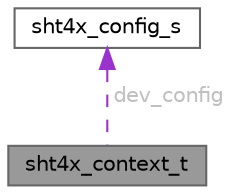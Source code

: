 digraph "sht4x_context_t"
{
 // LATEX_PDF_SIZE
  bgcolor="transparent";
  edge [fontname=Helvetica,fontsize=10,labelfontname=Helvetica,labelfontsize=10];
  node [fontname=Helvetica,fontsize=10,shape=box,height=0.2,width=0.4];
  Node1 [id="Node000001",label="sht4x_context_t",height=0.2,width=0.4,color="gray40", fillcolor="grey60", style="filled", fontcolor="black",tooltip="SHT4X context structure."];
  Node2 -> Node1 [id="edge1_Node000001_Node000002",dir="back",color="darkorchid3",style="dashed",tooltip=" ",label=" dev_config",fontcolor="grey" ];
  Node2 [id="Node000002",label="sht4x_config_s",height=0.2,width=0.4,color="gray40", fillcolor="white", style="filled",URL="$structsht4x__config__s.html",tooltip="SHT4X configuration structure definition."];
}
